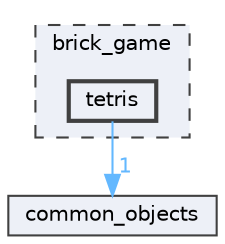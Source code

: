 digraph "brick_game/tetris"
{
 // LATEX_PDF_SIZE
  bgcolor="transparent";
  edge [fontname=Helvetica,fontsize=10,labelfontname=Helvetica,labelfontsize=10];
  node [fontname=Helvetica,fontsize=10,shape=box,height=0.2,width=0.4];
  compound=true
  subgraph clusterdir_2ee2de302366a9522113dfc9d3962873 {
    graph [ bgcolor="#edf0f7", pencolor="grey25", label="brick_game", fontname=Helvetica,fontsize=10 style="filled,dashed", URL="dir_2ee2de302366a9522113dfc9d3962873.html",tooltip=""]
  dir_a27466d1e2cff2d3a32cbaf29900b661 [label="tetris", fillcolor="#edf0f7", color="grey25", style="filled,bold", URL="dir_a27466d1e2cff2d3a32cbaf29900b661.html",tooltip=""];
  }
  dir_061cf67f4d35538545cb9fe9319f609b [label="common_objects", fillcolor="#edf0f7", color="grey25", style="filled", URL="dir_061cf67f4d35538545cb9fe9319f609b.html",tooltip=""];
  dir_a27466d1e2cff2d3a32cbaf29900b661->dir_061cf67f4d35538545cb9fe9319f609b [headlabel="1", labeldistance=1.5 headhref="dir_000002_000001.html" href="dir_000002_000001.html" color="steelblue1" fontcolor="steelblue1"];
}
